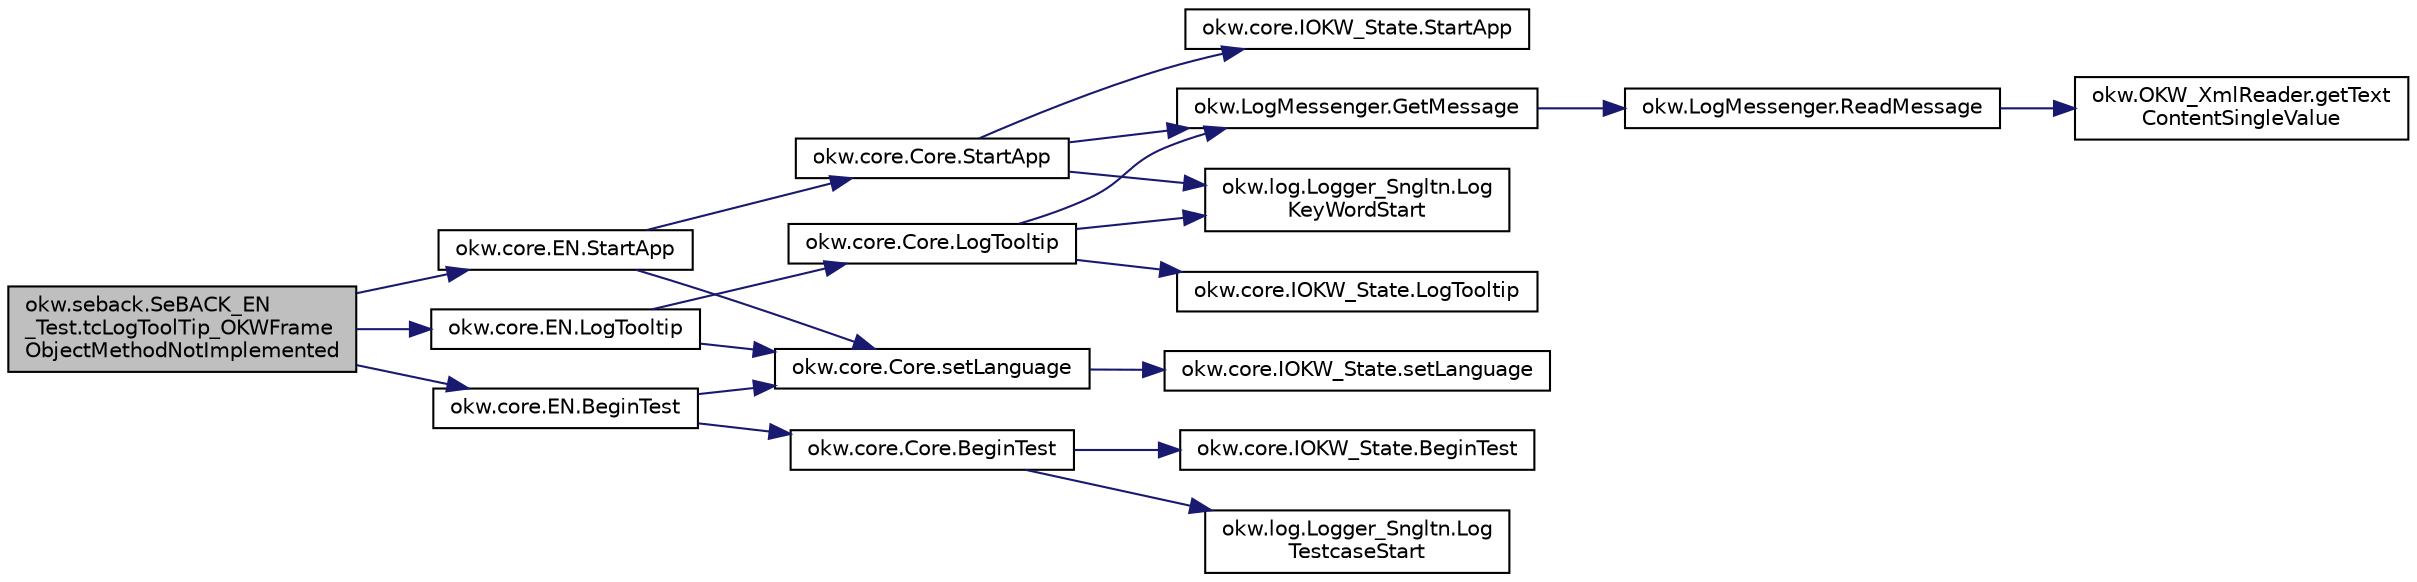 digraph "okw.seback.SeBACK_EN_Test.tcLogToolTip_OKWFrameObjectMethodNotImplemented"
{
 // INTERACTIVE_SVG=YES
 // LATEX_PDF_SIZE
  edge [fontname="Helvetica",fontsize="10",labelfontname="Helvetica",labelfontsize="10"];
  node [fontname="Helvetica",fontsize="10",shape=record];
  rankdir="LR";
  Node114 [label="okw.seback.SeBACK_EN\l_Test.tcLogToolTip_OKWFrame\lObjectMethodNotImplemented",height=0.2,width=0.4,color="black", fillcolor="grey75", style="filled", fontcolor="black",tooltip="Testet das Schlüsselwort LogTooltip( FN, Val ) eines SeBACK Prüfen."];
  Node114 -> Node115 [color="midnightblue",fontsize="10",style="solid",fontname="Helvetica"];
  Node115 [label="okw.core.EN.BeginTest",height=0.2,width=0.4,color="black", fillcolor="white", style="filled",URL="$classokw_1_1core_1_1_e_n.html#aef613b0a3e6bb8a9623984db145cae69",tooltip="Markiert den Anfang eines neuen Testfalls."];
  Node115 -> Node116 [color="midnightblue",fontsize="10",style="solid",fontname="Helvetica"];
  Node116 [label="okw.core.Core.setLanguage",height=0.2,width=0.4,color="black", fillcolor="white", style="filled",URL="$classokw_1_1core_1_1_core.html#ab4e0f723d27cb11c944ec4c82c426100",tooltip="Setzt die Sprache auf den gegebenen wert Language."];
  Node116 -> Node117 [color="midnightblue",fontsize="10",style="solid",fontname="Helvetica"];
  Node117 [label="okw.core.IOKW_State.setLanguage",height=0.2,width=0.4,color="black", fillcolor="white", style="filled",URL="$interfaceokw_1_1core_1_1_i_o_k_w___state.html#a866baa0bde08a47418f54d63bdb56097",tooltip="Interne Methode zum setzen der Sprache für die sprachabhängigen Ausgaben der Dokumentation (Log)."];
  Node115 -> Node118 [color="midnightblue",fontsize="10",style="solid",fontname="Helvetica"];
  Node118 [label="okw.core.Core.BeginTest",height=0.2,width=0.4,color="black", fillcolor="white", style="filled",URL="$classokw_1_1core_1_1_core.html#acfefe92468c9eb9e951846372726c4d8",tooltip="Markiert den Anfang eines neuen Testfalls."];
  Node118 -> Node119 [color="midnightblue",fontsize="10",style="solid",fontname="Helvetica"];
  Node119 [label="okw.log.Logger_Sngltn.Log\lTestcaseStart",height=0.2,width=0.4,color="black", fillcolor="white", style="filled",URL="$classokw_1_1log_1_1_logger___sngltn.html#a60f4ad59db847ae61df928f9920f3deb",tooltip="Ausgabe des Testfalls."];
  Node118 -> Node120 [color="midnightblue",fontsize="10",style="solid",fontname="Helvetica"];
  Node120 [label="okw.core.IOKW_State.BeginTest",height=0.2,width=0.4,color="black", fillcolor="white", style="filled",URL="$interfaceokw_1_1core_1_1_i_o_k_w___state.html#ae5480ddb1fc37eade5d899d335bc4b13",tooltip="Markiert den Anfang eines neuen Testfalls."];
  Node114 -> Node121 [color="midnightblue",fontsize="10",style="solid",fontname="Helvetica"];
  Node121 [label="okw.core.EN.StartApp",height=0.2,width=0.4,color="black", fillcolor="white", style="filled",URL="$classokw_1_1core_1_1_e_n.html#aaa7465ee7f135c724668d8b22dc2219f",tooltip="Startet die gegebene Anwendung."];
  Node121 -> Node116 [color="midnightblue",fontsize="10",style="solid",fontname="Helvetica"];
  Node121 -> Node122 [color="midnightblue",fontsize="10",style="solid",fontname="Helvetica"];
  Node122 [label="okw.core.Core.StartApp",height=0.2,width=0.4,color="black", fillcolor="white", style="filled",URL="$classokw_1_1core_1_1_core.html#ac20a22275b6aea1c4e551dce1fd0c1e9",tooltip="Startet die gegebene Anwendung."];
  Node122 -> Node123 [color="midnightblue",fontsize="10",style="solid",fontname="Helvetica"];
  Node123 [label="okw.log.Logger_Sngltn.Log\lKeyWordStart",height=0.2,width=0.4,color="black", fillcolor="white", style="filled",URL="$classokw_1_1log_1_1_logger___sngltn.html#a70ec25e200e00ecefc544e8fd371d2ef",tooltip="Ausgabe eines Schlüsselwortes."];
  Node122 -> Node124 [color="midnightblue",fontsize="10",style="solid",fontname="Helvetica"];
  Node124 [label="okw.LogMessenger.GetMessage",height=0.2,width=0.4,color="black", fillcolor="white", style="filled",URL="$classokw_1_1_log_messenger.html#af225d1f037d47b3b085175c09d78bdd2",tooltip="Holt die Log-Meldung für MethodeNmae/Textkey ohne weitere Parameter."];
  Node124 -> Node125 [color="midnightblue",fontsize="10",style="solid",fontname="Helvetica"];
  Node125 [label="okw.LogMessenger.ReadMessage",height=0.2,width=0.4,color="black", fillcolor="white", style="filled",URL="$classokw_1_1_log_messenger.html#a530cd6ab82ec82a04206a2e976ec06e3",tooltip="Interne Kernfunktion holt die Log-Meldung mit Platzhaltern aus der XML-Datei."];
  Node125 -> Node126 [color="midnightblue",fontsize="10",style="solid",fontname="Helvetica"];
  Node126 [label="okw.OKW_XmlReader.getText\lContentSingleValue",height=0.2,width=0.4,color="black", fillcolor="white", style="filled",URL="$classokw_1_1_o_k_w___xml_reader.html#ab920b5335a2e1429c14cc5f8e79f39eb",tooltip="Lies den TextContent eines Tag."];
  Node122 -> Node127 [color="midnightblue",fontsize="10",style="solid",fontname="Helvetica"];
  Node127 [label="okw.core.IOKW_State.StartApp",height=0.2,width=0.4,color="black", fillcolor="white", style="filled",URL="$interfaceokw_1_1core_1_1_i_o_k_w___state.html#a0ec9b7c60041061f1b01d85b703a27a8",tooltip="Startet die gegebene Anwendung."];
  Node114 -> Node128 [color="midnightblue",fontsize="10",style="solid",fontname="Helvetica"];
  Node128 [label="okw.core.EN.LogTooltip",height=0.2,width=0.4,color="black", fillcolor="white", style="filled",URL="$classokw_1_1core_1_1_e_n.html#ab57fa7690caf495dccbfd6975b735627",tooltip="Dokumentiert die Kurzinfo zu einem Werkzeug des gegebenen Objekts."];
  Node128 -> Node116 [color="midnightblue",fontsize="10",style="solid",fontname="Helvetica"];
  Node128 -> Node129 [color="midnightblue",fontsize="10",style="solid",fontname="Helvetica"];
  Node129 [label="okw.core.Core.LogTooltip",height=0.2,width=0.4,color="black", fillcolor="white", style="filled",URL="$classokw_1_1core_1_1_core.html#a865a6eab7d2b9fe768ac92e0b6272af8",tooltip="Dokumentiert die Kurzinfo zu einem Werkzeug des gegebenen Objekts."];
  Node129 -> Node123 [color="midnightblue",fontsize="10",style="solid",fontname="Helvetica"];
  Node129 -> Node124 [color="midnightblue",fontsize="10",style="solid",fontname="Helvetica"];
  Node129 -> Node130 [color="midnightblue",fontsize="10",style="solid",fontname="Helvetica"];
  Node130 [label="okw.core.IOKW_State.LogTooltip",height=0.2,width=0.4,color="black", fillcolor="white", style="filled",URL="$interfaceokw_1_1core_1_1_i_o_k_w___state.html#a337d18daedd0cb42e8743f6f6a7d4a25",tooltip="Dokumentiert die Kurzinfo zu einem Werkzeug des gegebenen Objekts."];
}
